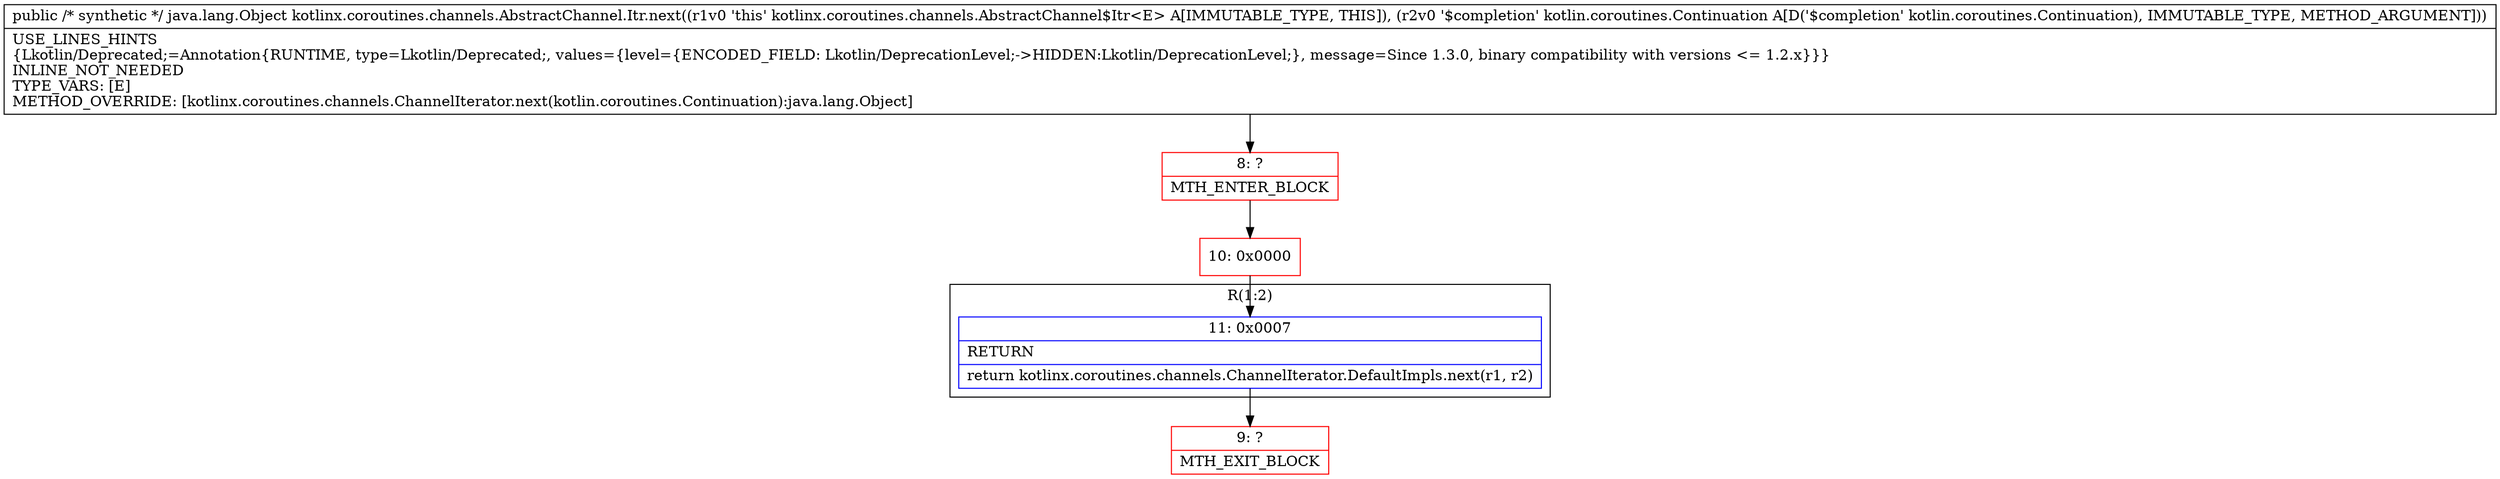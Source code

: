 digraph "CFG forkotlinx.coroutines.channels.AbstractChannel.Itr.next(Lkotlin\/coroutines\/Continuation;)Ljava\/lang\/Object;" {
subgraph cluster_Region_509951178 {
label = "R(1:2)";
node [shape=record,color=blue];
Node_11 [shape=record,label="{11\:\ 0x0007|RETURN\l|return kotlinx.coroutines.channels.ChannelIterator.DefaultImpls.next(r1, r2)\l}"];
}
Node_8 [shape=record,color=red,label="{8\:\ ?|MTH_ENTER_BLOCK\l}"];
Node_10 [shape=record,color=red,label="{10\:\ 0x0000}"];
Node_9 [shape=record,color=red,label="{9\:\ ?|MTH_EXIT_BLOCK\l}"];
MethodNode[shape=record,label="{public \/* synthetic *\/ java.lang.Object kotlinx.coroutines.channels.AbstractChannel.Itr.next((r1v0 'this' kotlinx.coroutines.channels.AbstractChannel$Itr\<E\> A[IMMUTABLE_TYPE, THIS]), (r2v0 '$completion' kotlin.coroutines.Continuation A[D('$completion' kotlin.coroutines.Continuation), IMMUTABLE_TYPE, METHOD_ARGUMENT]))  | USE_LINES_HINTS\l\{Lkotlin\/Deprecated;=Annotation\{RUNTIME, type=Lkotlin\/Deprecated;, values=\{level=\{ENCODED_FIELD: Lkotlin\/DeprecationLevel;\-\>HIDDEN:Lkotlin\/DeprecationLevel;\}, message=Since 1.3.0, binary compatibility with versions \<= 1.2.x\}\}\}\lINLINE_NOT_NEEDED\lTYPE_VARS: [E]\lMETHOD_OVERRIDE: [kotlinx.coroutines.channels.ChannelIterator.next(kotlin.coroutines.Continuation):java.lang.Object]\l}"];
MethodNode -> Node_8;Node_11 -> Node_9;
Node_8 -> Node_10;
Node_10 -> Node_11;
}

